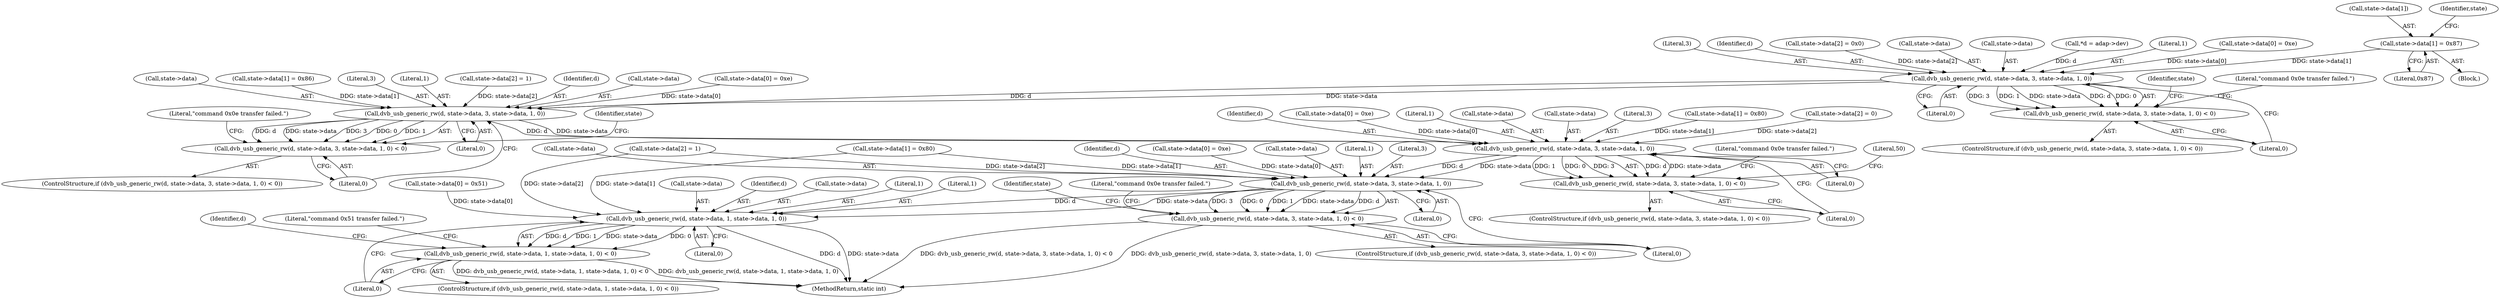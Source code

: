 digraph "0_linux_606142af57dad981b78707234cfbd15f9f7b7125_3@array" {
"1000127" [label="(Call,state->data[1] = 0x87)"];
"1000143" [label="(Call,dvb_usb_generic_rw(d, state->data, 3, state->data, 1, 0))"];
"1000142" [label="(Call,dvb_usb_generic_rw(d, state->data, 3, state->data, 1, 0) < 0)"];
"1000180" [label="(Call,dvb_usb_generic_rw(d, state->data, 3, state->data, 1, 0))"];
"1000179" [label="(Call,dvb_usb_generic_rw(d, state->data, 3, state->data, 1, 0) < 0)"];
"1000217" [label="(Call,dvb_usb_generic_rw(d, state->data, 3, state->data, 1, 0))"];
"1000216" [label="(Call,dvb_usb_generic_rw(d, state->data, 3, state->data, 1, 0) < 0)"];
"1000256" [label="(Call,dvb_usb_generic_rw(d, state->data, 3, state->data, 1, 0))"];
"1000255" [label="(Call,dvb_usb_generic_rw(d, state->data, 3, state->data, 1, 0) < 0)"];
"1000279" [label="(Call,dvb_usb_generic_rw(d, state->data, 1, state->data, 1, 0))"];
"1000278" [label="(Call,dvb_usb_generic_rw(d, state->data, 1, state->data, 1, 0) < 0)"];
"1000281" [label="(Call,state->data)"];
"1000157" [label="(Call,state->data[0] = 0xe)"];
"1000226" [label="(Literal,1)"];
"1000154" [label="(Literal,0)"];
"1000296" [label="(Identifier,d)"];
"1000228" [label="(Literal,0)"];
"1000180" [label="(Call,dvb_usb_generic_rw(d, state->data, 3, state->data, 1, 0))"];
"1000141" [label="(ControlStructure,if (dvb_usb_generic_rw(d, state->data, 3, state->data, 1, 0) < 0))"];
"1000142" [label="(Call,dvb_usb_generic_rw(d, state->data, 3, state->data, 1, 0) < 0)"];
"1000153" [label="(Literal,0)"];
"1000353" [label="(MethodReturn,static int)"];
"1000156" [label="(Literal,\"command 0x0e transfer failed.\")"];
"1000273" [label="(Identifier,state)"];
"1000227" [label="(Literal,0)"];
"1000265" [label="(Literal,1)"];
"1000186" [label="(Call,state->data)"];
"1000261" [label="(Literal,3)"];
"1000267" [label="(Literal,0)"];
"1000284" [label="(Literal,1)"];
"1000266" [label="(Literal,0)"];
"1000270" [label="(Call,state->data[0] = 0x51)"];
"1000258" [label="(Call,state->data)"];
"1000223" [label="(Call,state->data)"];
"1000216" [label="(Call,dvb_usb_generic_rw(d, state->data, 3, state->data, 1, 0) < 0)"];
"1000164" [label="(Call,state->data[1] = 0x86)"];
"1000219" [label="(Call,state->data)"];
"1000257" [label="(Identifier,d)"];
"1000233" [label="(Call,state->data[0] = 0xe)"];
"1000160" [label="(Identifier,state)"];
"1000232" [label="(Literal,50)"];
"1000254" [label="(ControlStructure,if (dvb_usb_generic_rw(d, state->data, 3, state->data, 1, 0) < 0))"];
"1000240" [label="(Call,state->data[1] = 0x80)"];
"1000185" [label="(Literal,3)"];
"1000222" [label="(Literal,3)"];
"1000280" [label="(Identifier,d)"];
"1000290" [label="(Literal,0)"];
"1000133" [label="(Literal,0x87)"];
"1000134" [label="(Call,state->data[2] = 0x0)"];
"1000230" [label="(Literal,\"command 0x0e transfer failed.\")"];
"1000197" [label="(Identifier,state)"];
"1000262" [label="(Call,state->data)"];
"1000145" [label="(Call,state->data)"];
"1000149" [label="(Call,state->data)"];
"1000104" [label="(Call,*d = adap->dev)"];
"1000193" [label="(Literal,\"command 0x0e transfer failed.\")"];
"1000128" [label="(Call,state->data[1])"];
"1000152" [label="(Literal,1)"];
"1000189" [label="(Literal,1)"];
"1000292" [label="(Literal,\"command 0x51 transfer failed.\")"];
"1000102" [label="(Block,)"];
"1000178" [label="(ControlStructure,if (dvb_usb_generic_rw(d, state->data, 3, state->data, 1, 0) < 0))"];
"1000201" [label="(Call,state->data[1] = 0x80)"];
"1000120" [label="(Call,state->data[0] = 0xe)"];
"1000137" [label="(Identifier,state)"];
"1000127" [label="(Call,state->data[1] = 0x87)"];
"1000247" [label="(Call,state->data[2] = 1)"];
"1000217" [label="(Call,dvb_usb_generic_rw(d, state->data, 3, state->data, 1, 0))"];
"1000269" [label="(Literal,\"command 0x0e transfer failed.\")"];
"1000148" [label="(Literal,3)"];
"1000191" [label="(Literal,0)"];
"1000285" [label="(Call,state->data)"];
"1000289" [label="(Literal,0)"];
"1000288" [label="(Literal,1)"];
"1000171" [label="(Call,state->data[2] = 1)"];
"1000256" [label="(Call,dvb_usb_generic_rw(d, state->data, 3, state->data, 1, 0))"];
"1000255" [label="(Call,dvb_usb_generic_rw(d, state->data, 3, state->data, 1, 0) < 0)"];
"1000278" [label="(Call,dvb_usb_generic_rw(d, state->data, 1, state->data, 1, 0) < 0)"];
"1000279" [label="(Call,dvb_usb_generic_rw(d, state->data, 1, state->data, 1, 0))"];
"1000143" [label="(Call,dvb_usb_generic_rw(d, state->data, 3, state->data, 1, 0))"];
"1000277" [label="(ControlStructure,if (dvb_usb_generic_rw(d, state->data, 1, state->data, 1, 0) < 0))"];
"1000181" [label="(Identifier,d)"];
"1000208" [label="(Call,state->data[2] = 0)"];
"1000218" [label="(Identifier,d)"];
"1000182" [label="(Call,state->data)"];
"1000194" [label="(Call,state->data[0] = 0xe)"];
"1000179" [label="(Call,dvb_usb_generic_rw(d, state->data, 3, state->data, 1, 0) < 0)"];
"1000190" [label="(Literal,0)"];
"1000215" [label="(ControlStructure,if (dvb_usb_generic_rw(d, state->data, 3, state->data, 1, 0) < 0))"];
"1000144" [label="(Identifier,d)"];
"1000127" -> "1000102"  [label="AST: "];
"1000127" -> "1000133"  [label="CFG: "];
"1000128" -> "1000127"  [label="AST: "];
"1000133" -> "1000127"  [label="AST: "];
"1000137" -> "1000127"  [label="CFG: "];
"1000127" -> "1000143"  [label="DDG: state->data[1]"];
"1000143" -> "1000142"  [label="AST: "];
"1000143" -> "1000153"  [label="CFG: "];
"1000144" -> "1000143"  [label="AST: "];
"1000145" -> "1000143"  [label="AST: "];
"1000148" -> "1000143"  [label="AST: "];
"1000149" -> "1000143"  [label="AST: "];
"1000152" -> "1000143"  [label="AST: "];
"1000153" -> "1000143"  [label="AST: "];
"1000154" -> "1000143"  [label="CFG: "];
"1000143" -> "1000142"  [label="DDG: 3"];
"1000143" -> "1000142"  [label="DDG: 1"];
"1000143" -> "1000142"  [label="DDG: state->data"];
"1000143" -> "1000142"  [label="DDG: d"];
"1000143" -> "1000142"  [label="DDG: 0"];
"1000104" -> "1000143"  [label="DDG: d"];
"1000120" -> "1000143"  [label="DDG: state->data[0]"];
"1000134" -> "1000143"  [label="DDG: state->data[2]"];
"1000143" -> "1000180"  [label="DDG: d"];
"1000143" -> "1000180"  [label="DDG: state->data"];
"1000142" -> "1000141"  [label="AST: "];
"1000142" -> "1000154"  [label="CFG: "];
"1000154" -> "1000142"  [label="AST: "];
"1000156" -> "1000142"  [label="CFG: "];
"1000160" -> "1000142"  [label="CFG: "];
"1000180" -> "1000179"  [label="AST: "];
"1000180" -> "1000190"  [label="CFG: "];
"1000181" -> "1000180"  [label="AST: "];
"1000182" -> "1000180"  [label="AST: "];
"1000185" -> "1000180"  [label="AST: "];
"1000186" -> "1000180"  [label="AST: "];
"1000189" -> "1000180"  [label="AST: "];
"1000190" -> "1000180"  [label="AST: "];
"1000191" -> "1000180"  [label="CFG: "];
"1000180" -> "1000179"  [label="DDG: d"];
"1000180" -> "1000179"  [label="DDG: state->data"];
"1000180" -> "1000179"  [label="DDG: 3"];
"1000180" -> "1000179"  [label="DDG: 0"];
"1000180" -> "1000179"  [label="DDG: 1"];
"1000171" -> "1000180"  [label="DDG: state->data[2]"];
"1000157" -> "1000180"  [label="DDG: state->data[0]"];
"1000164" -> "1000180"  [label="DDG: state->data[1]"];
"1000180" -> "1000217"  [label="DDG: d"];
"1000180" -> "1000217"  [label="DDG: state->data"];
"1000179" -> "1000178"  [label="AST: "];
"1000179" -> "1000191"  [label="CFG: "];
"1000191" -> "1000179"  [label="AST: "];
"1000193" -> "1000179"  [label="CFG: "];
"1000197" -> "1000179"  [label="CFG: "];
"1000217" -> "1000216"  [label="AST: "];
"1000217" -> "1000227"  [label="CFG: "];
"1000218" -> "1000217"  [label="AST: "];
"1000219" -> "1000217"  [label="AST: "];
"1000222" -> "1000217"  [label="AST: "];
"1000223" -> "1000217"  [label="AST: "];
"1000226" -> "1000217"  [label="AST: "];
"1000227" -> "1000217"  [label="AST: "];
"1000228" -> "1000217"  [label="CFG: "];
"1000217" -> "1000216"  [label="DDG: d"];
"1000217" -> "1000216"  [label="DDG: state->data"];
"1000217" -> "1000216"  [label="DDG: 1"];
"1000217" -> "1000216"  [label="DDG: 0"];
"1000217" -> "1000216"  [label="DDG: 3"];
"1000208" -> "1000217"  [label="DDG: state->data[2]"];
"1000194" -> "1000217"  [label="DDG: state->data[0]"];
"1000201" -> "1000217"  [label="DDG: state->data[1]"];
"1000217" -> "1000256"  [label="DDG: d"];
"1000217" -> "1000256"  [label="DDG: state->data"];
"1000216" -> "1000215"  [label="AST: "];
"1000216" -> "1000228"  [label="CFG: "];
"1000228" -> "1000216"  [label="AST: "];
"1000230" -> "1000216"  [label="CFG: "];
"1000232" -> "1000216"  [label="CFG: "];
"1000256" -> "1000255"  [label="AST: "];
"1000256" -> "1000266"  [label="CFG: "];
"1000257" -> "1000256"  [label="AST: "];
"1000258" -> "1000256"  [label="AST: "];
"1000261" -> "1000256"  [label="AST: "];
"1000262" -> "1000256"  [label="AST: "];
"1000265" -> "1000256"  [label="AST: "];
"1000266" -> "1000256"  [label="AST: "];
"1000267" -> "1000256"  [label="CFG: "];
"1000256" -> "1000255"  [label="DDG: 3"];
"1000256" -> "1000255"  [label="DDG: 0"];
"1000256" -> "1000255"  [label="DDG: 1"];
"1000256" -> "1000255"  [label="DDG: state->data"];
"1000256" -> "1000255"  [label="DDG: d"];
"1000247" -> "1000256"  [label="DDG: state->data[2]"];
"1000233" -> "1000256"  [label="DDG: state->data[0]"];
"1000240" -> "1000256"  [label="DDG: state->data[1]"];
"1000256" -> "1000279"  [label="DDG: d"];
"1000256" -> "1000279"  [label="DDG: state->data"];
"1000255" -> "1000254"  [label="AST: "];
"1000255" -> "1000267"  [label="CFG: "];
"1000267" -> "1000255"  [label="AST: "];
"1000269" -> "1000255"  [label="CFG: "];
"1000273" -> "1000255"  [label="CFG: "];
"1000255" -> "1000353"  [label="DDG: dvb_usb_generic_rw(d, state->data, 3, state->data, 1, 0)"];
"1000255" -> "1000353"  [label="DDG: dvb_usb_generic_rw(d, state->data, 3, state->data, 1, 0) < 0"];
"1000279" -> "1000278"  [label="AST: "];
"1000279" -> "1000289"  [label="CFG: "];
"1000280" -> "1000279"  [label="AST: "];
"1000281" -> "1000279"  [label="AST: "];
"1000284" -> "1000279"  [label="AST: "];
"1000285" -> "1000279"  [label="AST: "];
"1000288" -> "1000279"  [label="AST: "];
"1000289" -> "1000279"  [label="AST: "];
"1000290" -> "1000279"  [label="CFG: "];
"1000279" -> "1000353"  [label="DDG: state->data"];
"1000279" -> "1000353"  [label="DDG: d"];
"1000279" -> "1000278"  [label="DDG: d"];
"1000279" -> "1000278"  [label="DDG: 1"];
"1000279" -> "1000278"  [label="DDG: state->data"];
"1000279" -> "1000278"  [label="DDG: 0"];
"1000247" -> "1000279"  [label="DDG: state->data[2]"];
"1000240" -> "1000279"  [label="DDG: state->data[1]"];
"1000270" -> "1000279"  [label="DDG: state->data[0]"];
"1000278" -> "1000277"  [label="AST: "];
"1000278" -> "1000290"  [label="CFG: "];
"1000290" -> "1000278"  [label="AST: "];
"1000292" -> "1000278"  [label="CFG: "];
"1000296" -> "1000278"  [label="CFG: "];
"1000278" -> "1000353"  [label="DDG: dvb_usb_generic_rw(d, state->data, 1, state->data, 1, 0) < 0"];
"1000278" -> "1000353"  [label="DDG: dvb_usb_generic_rw(d, state->data, 1, state->data, 1, 0)"];
}

